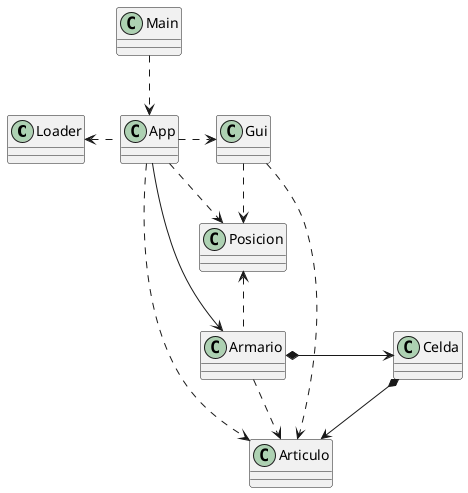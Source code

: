 @startuml
class Loader {
}
class Armario {
}
class App {
}
class Articulo {
}
class Gui {
}
class Celda {
}
class Main {
}
class Posicion {
}

Main .down.> App
App -down-> Armario
App .left.> Loader
App .right.> Gui
Celda *-down-> Articulo
Armario .up.> Posicion
Armario .down.> Articulo
Armario *-right-> Celda
Gui .down.> Posicion
Gui .down.> Articulo
App ..> Posicion
App ..> Articulo

@enduml